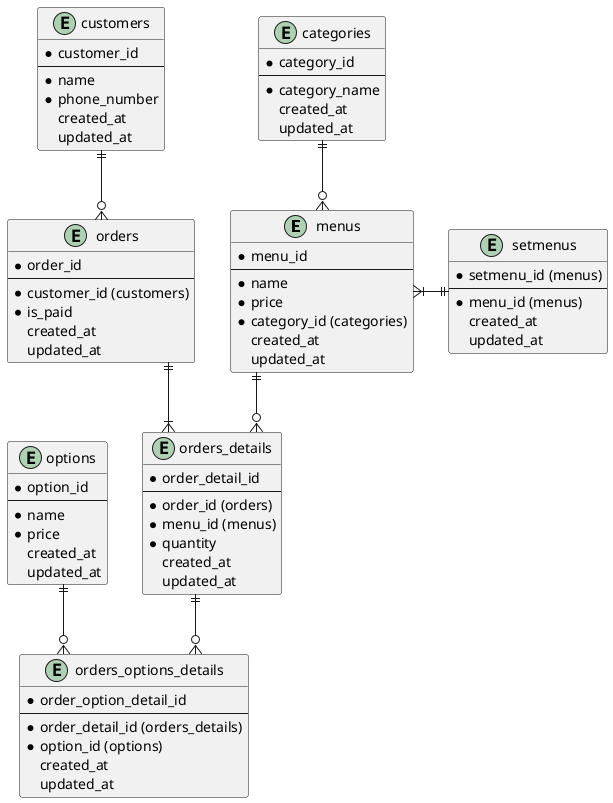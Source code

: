 @startuml erd
' PlantUML参考：https://www.gunshi.info/entry/2022/04/05/005934
' 命名規則：https://qiita.com/genzouw/items/35022fa96c120e67c637

skinparam linetype ortho

entity "menus" as menus {
  * menu_id
  --
  * name
  * price
  * category_id (categories)
  created_at
  updated_at
}

entity "setmenus" as setmenus {
  * setmenu_id (menus)
  --
  * menu_id (menus)
  created_at
  updated_at
}

entity "categories" as categories {
  * category_id
  --
  * category_name
  created_at
  updated_at
}

entity "customers" as customers {
  * customer_id
  --
  * name
  * phone_number
  created_at
  updated_at
}

entity "orders" as orders {
  * order_id
  --
  * customer_id (customers)
  * is_paid
  created_at
  updated_at
}

entity "orders_details" as orders_details {
  * order_detail_id
  --
  * order_id (orders)
  * menu_id (menus)
  * quantity
  created_at
  updated_at
}

entity "options" as options {
  * option_id
  --
  * name
  * price
  created_at
  updated_at
}

entity "orders_options_details" as orders_options_details {
  * order_option_detail_id
  --
  * order_detail_id (orders_details)
  * option_id (options)
  created_at
  updated_at
}

customers ||--o{ orders
orders ||--|{ orders_details
menus ||--o{ orders_details
menus }|-r-|| setmenus
categories ||--o{ menus
orders_details ||--o{ orders_options_details
options ||--o{ orders_options_details

@enduml